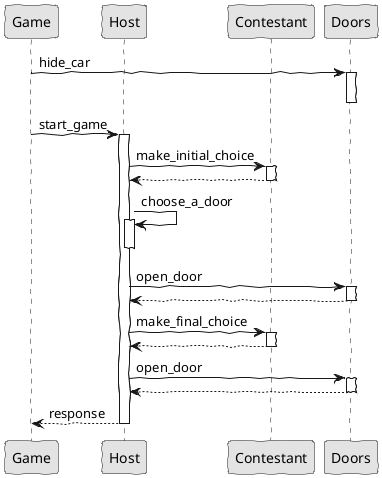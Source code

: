 @startuml
skinparam handwritten true
skinparam monochrome true

participant Game
participant Host
participant Contestant
participant Doors

Game -> Doors: hide_car
activate Doors
deactivate Doors

Game -> Host: start_game
activate Host

Host -> Contestant: make_initial_choice
activate Contestant
Contestant --> Host
deactivate Contestant

Host -> Host: choose_a_door
activate Host
deactivate Host

Host -> Doors: open_door
activate Doors
Doors --> Host
deactivate Doors

Host -> Contestant: make_final_choice
activate Contestant
Contestant --> Host
deactivate Contestant

Host -> Doors: open_door
activate Doors
Doors --> Host
deactivate Doors

Host --> Game: response

deactivate Host
@enduml